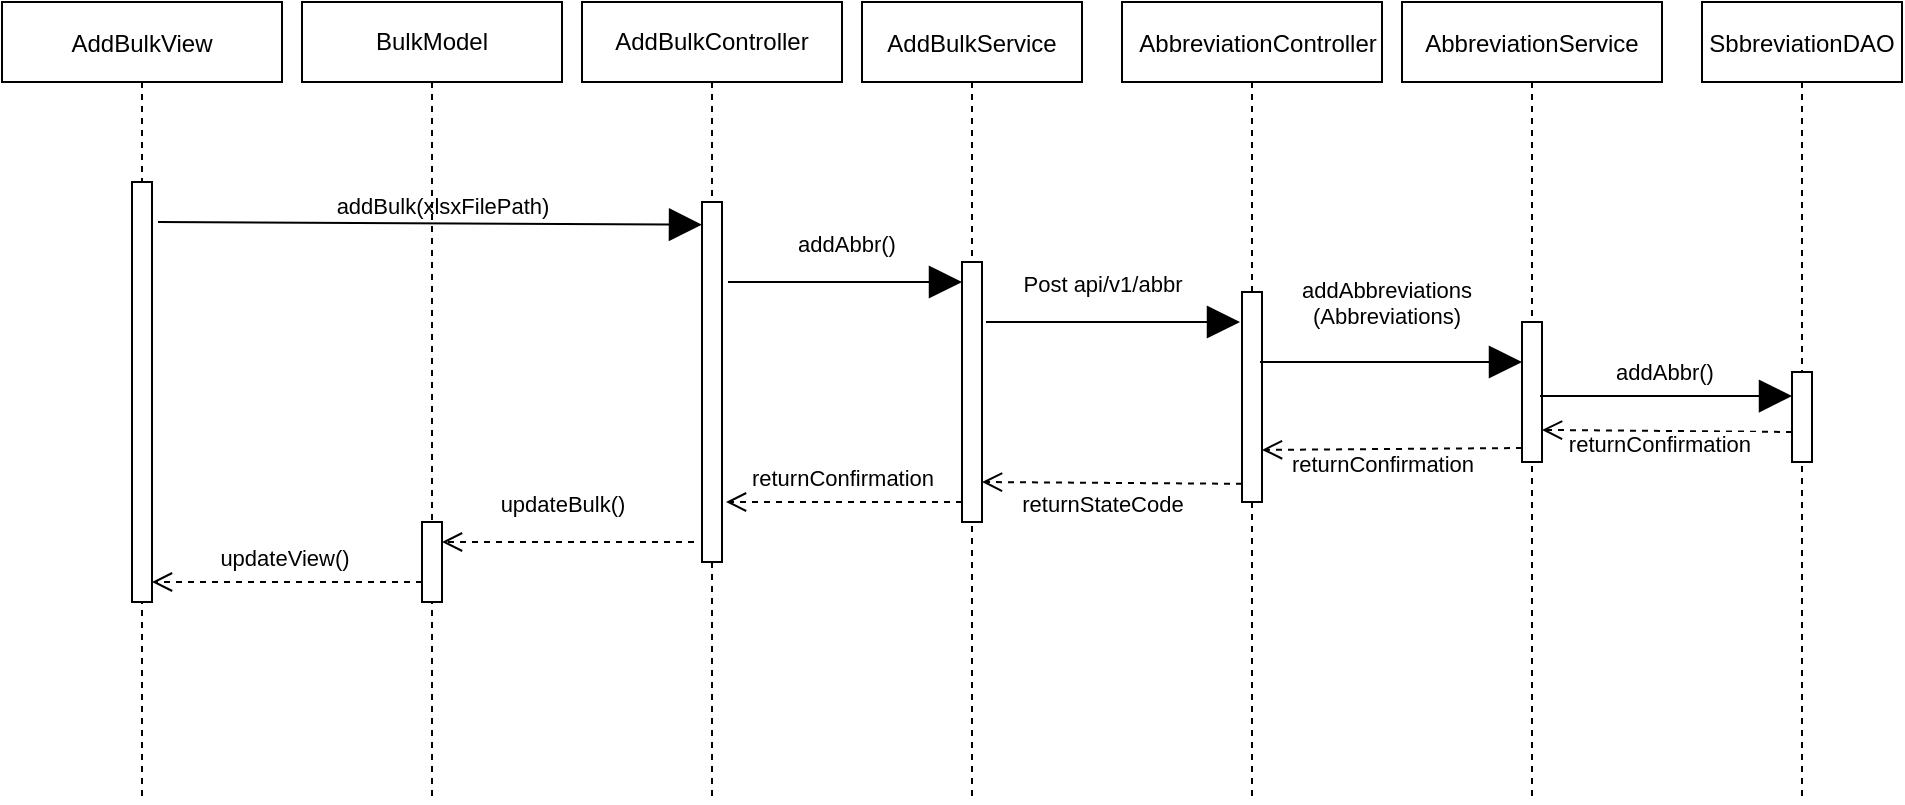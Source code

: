 <mxfile version="15.3.6" type="github" pages="2">
  <diagram id="kgpKYQtTHZ0yAKxKKP6v" name="uc02">
    <mxGraphModel dx="1426" dy="697" grid="1" gridSize="10" guides="1" tooltips="1" connect="1" arrows="1" fold="1" page="1" pageScale="1" pageWidth="850" pageHeight="1100" math="0" shadow="0">
      <root>
        <mxCell id="0" />
        <mxCell id="1" parent="0" />
        <mxCell id="3nuBFxr9cyL0pnOWT2aG-5" value="SbbreviationDAO" style="shape=umlLifeline;perimeter=lifelinePerimeter;container=1;collapsible=0;recursiveResize=0;rounded=0;shadow=0;strokeWidth=1;" parent="1" vertex="1">
          <mxGeometry x="870" y="80" width="100" height="400" as="geometry" />
        </mxCell>
        <mxCell id="w2Obd87ra9vNsC8N0wHf-12" value="" style="points=[];perimeter=orthogonalPerimeter;rounded=0;shadow=0;strokeWidth=1;" vertex="1" parent="3nuBFxr9cyL0pnOWT2aG-5">
          <mxGeometry x="45" y="185" width="10" height="45" as="geometry" />
        </mxCell>
        <mxCell id="w2Obd87ra9vNsC8N0wHf-26" value="returnConfirmation&amp;nbsp;" style="html=1;verticalAlign=bottom;endArrow=open;dashed=1;endSize=8;sourcePerimeterSpacing=8;targetPerimeterSpacing=8;entryX=1;entryY=0.771;entryDx=0;entryDy=0;entryPerimeter=0;exitX=0;exitY=0.9;exitDx=0;exitDy=0;exitPerimeter=0;" edge="1" parent="3nuBFxr9cyL0pnOWT2aG-5" target="w2Obd87ra9vNsC8N0wHf-10">
          <mxGeometry x="0.038" y="16" relative="1" as="geometry">
            <mxPoint x="45" y="215" as="sourcePoint" />
            <mxPoint x="-85" y="215.96" as="targetPoint" />
            <mxPoint as="offset" />
            <Array as="points" />
          </mxGeometry>
        </mxCell>
        <mxCell id="5leZiWNRobGrt0u4S8GF-1" value="AddBulkView" style="shape=umlLifeline;perimeter=lifelinePerimeter;container=1;collapsible=0;recursiveResize=0;rounded=0;shadow=0;strokeWidth=1;" parent="1" vertex="1">
          <mxGeometry x="20" y="80" width="140" height="400" as="geometry" />
        </mxCell>
        <mxCell id="5leZiWNRobGrt0u4S8GF-2" value="" style="points=[];perimeter=orthogonalPerimeter;rounded=0;shadow=0;strokeWidth=1;" parent="5leZiWNRobGrt0u4S8GF-1" vertex="1">
          <mxGeometry x="65" y="90" width="10" height="210" as="geometry" />
        </mxCell>
        <mxCell id="5leZiWNRobGrt0u4S8GF-18" value="addBulk(xlsxFilePath)" style="html=1;verticalAlign=bottom;endArrow=block;startSize=14;endSize=14;sourcePerimeterSpacing=8;targetPerimeterSpacing=8;entryX=0;entryY=0.063;entryDx=0;entryDy=0;entryPerimeter=0;" parent="5leZiWNRobGrt0u4S8GF-1" target="5leZiWNRobGrt0u4S8GF-17" edge="1">
          <mxGeometry x="0.049" width="80" relative="1" as="geometry">
            <mxPoint x="78" y="110" as="sourcePoint" />
            <mxPoint x="213" y="108" as="targetPoint" />
            <mxPoint as="offset" />
          </mxGeometry>
        </mxCell>
        <mxCell id="5leZiWNRobGrt0u4S8GF-13" value="&lt;span&gt;AddBulk&lt;/span&gt;Controller" style="shape=umlLifeline;perimeter=lifelinePerimeter;whiteSpace=wrap;html=1;container=1;collapsible=0;recursiveResize=0;outlineConnect=0;hachureGap=4;pointerEvents=0;" parent="1" vertex="1">
          <mxGeometry x="310" y="80" width="130" height="400" as="geometry" />
        </mxCell>
        <mxCell id="5leZiWNRobGrt0u4S8GF-17" value="" style="points=[];perimeter=orthogonalPerimeter;rounded=0;shadow=0;strokeWidth=1;" parent="5leZiWNRobGrt0u4S8GF-13" vertex="1">
          <mxGeometry x="60" y="100" width="10" height="180" as="geometry" />
        </mxCell>
        <mxCell id="w2Obd87ra9vNsC8N0wHf-21" value="updateBulk()" style="html=1;verticalAlign=bottom;endArrow=open;dashed=1;endSize=8;sourcePerimeterSpacing=8;targetPerimeterSpacing=8;" edge="1" parent="5leZiWNRobGrt0u4S8GF-13">
          <mxGeometry x="0.048" y="-10" relative="1" as="geometry">
            <mxPoint x="56" y="270" as="sourcePoint" />
            <mxPoint x="-70" y="270" as="targetPoint" />
            <mxPoint as="offset" />
            <Array as="points" />
          </mxGeometry>
        </mxCell>
        <mxCell id="sg-FqTh2ngklWykvnfW5-1" value="AddBulkService" style="shape=umlLifeline;perimeter=lifelinePerimeter;container=1;collapsible=0;recursiveResize=0;rounded=0;shadow=0;strokeWidth=1;" vertex="1" parent="1">
          <mxGeometry x="450" y="80" width="110" height="400" as="geometry" />
        </mxCell>
        <mxCell id="sg-FqTh2ngklWykvnfW5-2" value="" style="points=[];perimeter=orthogonalPerimeter;rounded=0;shadow=0;strokeWidth=1;" vertex="1" parent="sg-FqTh2ngklWykvnfW5-1">
          <mxGeometry x="50" y="130" width="10" height="130" as="geometry" />
        </mxCell>
        <mxCell id="sg-FqTh2ngklWykvnfW5-3" value="addAbbr()" style="html=1;verticalAlign=bottom;endArrow=block;startSize=14;endSize=14;sourcePerimeterSpacing=8;targetPerimeterSpacing=8;" edge="1" parent="sg-FqTh2ngklWykvnfW5-1">
          <mxGeometry y="10" width="80" relative="1" as="geometry">
            <mxPoint x="-67" y="140" as="sourcePoint" />
            <mxPoint x="50" y="140" as="targetPoint" />
            <mxPoint as="offset" />
          </mxGeometry>
        </mxCell>
        <mxCell id="w2Obd87ra9vNsC8N0wHf-18" value="returnConfirmation" style="html=1;verticalAlign=bottom;endArrow=open;dashed=1;endSize=8;sourcePerimeterSpacing=8;targetPerimeterSpacing=8;" edge="1" parent="sg-FqTh2ngklWykvnfW5-1">
          <mxGeometry x="0.029" y="-3" relative="1" as="geometry">
            <mxPoint x="50" y="250" as="sourcePoint" />
            <mxPoint x="-68" y="250" as="targetPoint" />
            <mxPoint as="offset" />
            <Array as="points" />
          </mxGeometry>
        </mxCell>
        <mxCell id="5leZiWNRobGrt0u4S8GF-33" value="Post api/v1/abbr" style="html=1;verticalAlign=bottom;endArrow=block;startSize=14;endSize=14;sourcePerimeterSpacing=8;targetPerimeterSpacing=8;" parent="1" edge="1">
          <mxGeometry x="-0.087" y="10" width="80" relative="1" as="geometry">
            <mxPoint x="512" y="240" as="sourcePoint" />
            <mxPoint x="639" y="240" as="targetPoint" />
            <mxPoint as="offset" />
          </mxGeometry>
        </mxCell>
        <mxCell id="w2Obd87ra9vNsC8N0wHf-1" value="&lt;span&gt;BulkModel&lt;/span&gt;" style="shape=umlLifeline;perimeter=lifelinePerimeter;whiteSpace=wrap;html=1;container=1;collapsible=0;recursiveResize=0;outlineConnect=0;hachureGap=4;pointerEvents=0;" vertex="1" parent="1">
          <mxGeometry x="170" y="80" width="130" height="400" as="geometry" />
        </mxCell>
        <mxCell id="w2Obd87ra9vNsC8N0wHf-3" value="" style="points=[];perimeter=orthogonalPerimeter;rounded=0;shadow=0;strokeWidth=1;" vertex="1" parent="w2Obd87ra9vNsC8N0wHf-1">
          <mxGeometry x="60" y="260" width="10" height="40" as="geometry" />
        </mxCell>
        <mxCell id="w2Obd87ra9vNsC8N0wHf-4" value="  AbbreviationController" style="shape=umlLifeline;perimeter=lifelinePerimeter;container=1;collapsible=0;recursiveResize=0;rounded=0;shadow=0;strokeWidth=1;" vertex="1" parent="1">
          <mxGeometry x="580" y="80" width="130" height="400" as="geometry" />
        </mxCell>
        <mxCell id="w2Obd87ra9vNsC8N0wHf-8" value="" style="points=[];perimeter=orthogonalPerimeter;rounded=0;shadow=0;strokeWidth=1;" vertex="1" parent="w2Obd87ra9vNsC8N0wHf-4">
          <mxGeometry x="60" y="145" width="10" height="105" as="geometry" />
        </mxCell>
        <mxCell id="w2Obd87ra9vNsC8N0wHf-23" value="returnStateCode" style="html=1;verticalAlign=bottom;endArrow=open;dashed=1;endSize=8;sourcePerimeterSpacing=8;targetPerimeterSpacing=8;entryX=1;entryY=0.907;entryDx=0;entryDy=0;entryPerimeter=0;exitX=0;exitY=0.9;exitDx=0;exitDy=0;exitPerimeter=0;" edge="1" parent="w2Obd87ra9vNsC8N0wHf-4">
          <mxGeometry x="0.075" y="20" relative="1" as="geometry">
            <mxPoint x="60" y="240.9" as="sourcePoint" />
            <mxPoint x="-70" y="239.995" as="targetPoint" />
            <mxPoint as="offset" />
            <Array as="points" />
          </mxGeometry>
        </mxCell>
        <mxCell id="w2Obd87ra9vNsC8N0wHf-6" value="AbbreviationService" style="shape=umlLifeline;perimeter=lifelinePerimeter;container=1;collapsible=0;recursiveResize=0;rounded=0;shadow=0;strokeWidth=1;" vertex="1" parent="1">
          <mxGeometry x="720" y="80" width="130" height="400" as="geometry" />
        </mxCell>
        <mxCell id="w2Obd87ra9vNsC8N0wHf-9" value="addAbbreviations&lt;br&gt;(Abbreviations)" style="html=1;verticalAlign=bottom;endArrow=block;startSize=14;endSize=14;sourcePerimeterSpacing=8;targetPerimeterSpacing=8;exitX=1.1;exitY=0.383;exitDx=0;exitDy=0;exitPerimeter=0;" edge="1" parent="w2Obd87ra9vNsC8N0wHf-6">
          <mxGeometry x="-0.045" y="14" width="80" relative="1" as="geometry">
            <mxPoint x="-71" y="180.0" as="sourcePoint" />
            <mxPoint x="60" y="180" as="targetPoint" />
            <mxPoint as="offset" />
          </mxGeometry>
        </mxCell>
        <mxCell id="w2Obd87ra9vNsC8N0wHf-10" value="" style="points=[];perimeter=orthogonalPerimeter;rounded=0;shadow=0;strokeWidth=1;" vertex="1" parent="w2Obd87ra9vNsC8N0wHf-6">
          <mxGeometry x="60" y="160" width="10" height="70" as="geometry" />
        </mxCell>
        <mxCell id="w2Obd87ra9vNsC8N0wHf-15" value="" style="html=1;verticalAlign=bottom;endArrow=block;startSize=14;endSize=14;sourcePerimeterSpacing=8;targetPerimeterSpacing=8;exitX=0.9;exitY=0.529;exitDx=0;exitDy=0;exitPerimeter=0;entryX=0;entryY=0.267;entryDx=0;entryDy=0;entryPerimeter=0;" edge="1" parent="1" source="w2Obd87ra9vNsC8N0wHf-10" target="w2Obd87ra9vNsC8N0wHf-12">
          <mxGeometry x="-0.045" y="14" width="80" relative="1" as="geometry">
            <mxPoint x="770" y="290" as="sourcePoint" />
            <mxPoint x="916" y="280" as="targetPoint" />
            <mxPoint as="offset" />
            <Array as="points" />
          </mxGeometry>
        </mxCell>
        <mxCell id="w2Obd87ra9vNsC8N0wHf-17" value="addAbbr()" style="edgeLabel;html=1;align=center;verticalAlign=middle;resizable=0;points=[];" vertex="1" connectable="0" parent="w2Obd87ra9vNsC8N0wHf-15">
          <mxGeometry x="-0.058" y="-1" relative="1" as="geometry">
            <mxPoint x="2" y="-13" as="offset" />
          </mxGeometry>
        </mxCell>
        <mxCell id="w2Obd87ra9vNsC8N0wHf-22" value="returnConfirmation" style="html=1;verticalAlign=bottom;endArrow=open;dashed=1;endSize=8;sourcePerimeterSpacing=8;targetPerimeterSpacing=8;entryX=1;entryY=0.752;entryDx=0;entryDy=0;entryPerimeter=0;exitX=0;exitY=0.9;exitDx=0;exitDy=0;exitPerimeter=0;" edge="1" parent="1" source="w2Obd87ra9vNsC8N0wHf-10" target="w2Obd87ra9vNsC8N0wHf-8">
          <mxGeometry x="0.079" y="16" relative="1" as="geometry">
            <mxPoint x="774" y="290" as="sourcePoint" />
            <mxPoint x="660" y="290" as="targetPoint" />
            <mxPoint as="offset" />
            <Array as="points" />
          </mxGeometry>
        </mxCell>
        <mxCell id="5leZiWNRobGrt0u4S8GF-24" value="updateView()" style="html=1;verticalAlign=bottom;endArrow=open;dashed=1;endSize=8;sourcePerimeterSpacing=8;targetPerimeterSpacing=8;entryX=0.9;entryY=0.815;entryDx=0;entryDy=0;entryPerimeter=0;" parent="1" edge="1">
          <mxGeometry x="0.029" y="-3" relative="1" as="geometry">
            <mxPoint x="230" y="370" as="sourcePoint" />
            <mxPoint x="95" y="370" as="targetPoint" />
            <mxPoint as="offset" />
          </mxGeometry>
        </mxCell>
      </root>
    </mxGraphModel>
  </diagram>
  <diagram id="VqNsg9B8OKl3M2lAyEsv" name="Page-2">
    <mxGraphModel dx="1426" dy="697" grid="1" gridSize="10" guides="1" tooltips="1" connect="1" arrows="1" fold="1" page="1" pageScale="1" pageWidth="827" pageHeight="1169" math="0" shadow="0">
      <root>
        <mxCell id="Gp7CoCjLf46ZYaBjMMRo-0" />
        <mxCell id="Gp7CoCjLf46ZYaBjMMRo-1" parent="Gp7CoCjLf46ZYaBjMMRo-0" />
      </root>
    </mxGraphModel>
  </diagram>
</mxfile>
